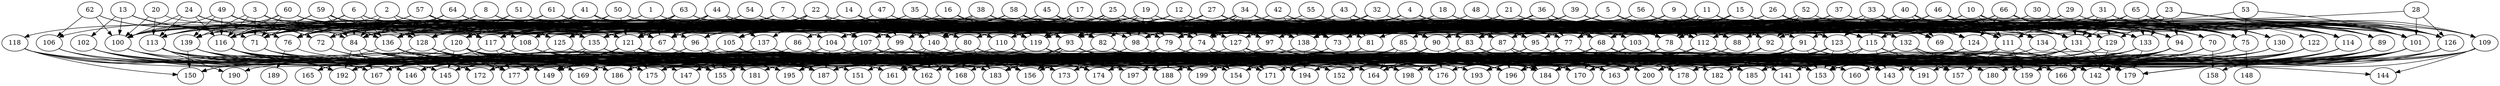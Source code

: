 // DAG automatically generated by daggen at Wed Apr 12 12:20:59 2017
// ./daggen --dot -n 200 --jump=1 --fat=0.8 --regularity=0.4 --density=0.2 
digraph G {
  1 [size="7801717409", alpha="0.19"]
  1 -> 67 [size ="679477248"]
  1 -> 93 [size ="679477248"]
  1 -> 100 [size ="679477248"]
  1 -> 117 [size ="679477248"]
  1 -> 123 [size ="679477248"]
  2 [size="134217728000", alpha="0.12"]
  2 -> 71 [size ="209715200"]
  2 -> 77 [size ="209715200"]
  2 -> 84 [size ="209715200"]
  2 -> 104 [size ="209715200"]
  2 -> 107 [size ="209715200"]
  2 -> 128 [size ="209715200"]
  3 [size="134217728000", alpha="0.15"]
  3 -> 71 [size ="209715200"]
  3 -> 84 [size ="209715200"]
  3 -> 97 [size ="209715200"]
  3 -> 99 [size ="209715200"]
  3 -> 116 [size ="209715200"]
  3 -> 139 [size ="209715200"]
  4 [size="368293445632", alpha="0.01"]
  4 -> 78 [size ="411041792"]
  4 -> 87 [size ="411041792"]
  4 -> 91 [size ="411041792"]
  4 -> 95 [size ="411041792"]
  4 -> 115 [size ="411041792"]
  4 -> 116 [size ="411041792"]
  4 -> 120 [size ="411041792"]
  4 -> 129 [size ="411041792"]
  4 -> 136 [size ="411041792"]
  4 -> 138 [size ="411041792"]
  5 [size="782757789696", alpha="0.19"]
  5 -> 78 [size ="679477248"]
  5 -> 87 [size ="679477248"]
  5 -> 90 [size ="679477248"]
  5 -> 96 [size ="679477248"]
  5 -> 111 [size ="679477248"]
  5 -> 112 [size ="679477248"]
  5 -> 119 [size ="679477248"]
  5 -> 124 [size ="679477248"]
  5 -> 138 [size ="679477248"]
  6 [size="30916821366", alpha="0.09"]
  6 -> 73 [size ="536870912"]
  6 -> 76 [size ="536870912"]
  6 -> 84 [size ="536870912"]
  6 -> 90 [size ="536870912"]
  6 -> 99 [size ="536870912"]
  6 -> 116 [size ="536870912"]
  6 -> 135 [size ="536870912"]
  6 -> 136 [size ="536870912"]
  7 [size="12639150472", alpha="0.05"]
  7 -> 67 [size ="536870912"]
  7 -> 74 [size ="536870912"]
  7 -> 75 [size ="536870912"]
  7 -> 80 [size ="536870912"]
  7 -> 84 [size ="536870912"]
  7 -> 117 [size ="536870912"]
  7 -> 125 [size ="536870912"]
  7 -> 128 [size ="536870912"]
  7 -> 134 [size ="536870912"]
  8 [size="368293445632", alpha="0.08"]
  8 -> 67 [size ="411041792"]
  8 -> 68 [size ="411041792"]
  8 -> 71 [size ="411041792"]
  8 -> 72 [size ="411041792"]
  8 -> 119 [size ="411041792"]
  8 -> 121 [size ="411041792"]
  8 -> 136 [size ="411041792"]
  9 [size="2489202073", alpha="0.13"]
  9 -> 70 [size ="75497472"]
  9 -> 74 [size ="75497472"]
  9 -> 77 [size ="75497472"]
  9 -> 79 [size ="75497472"]
  9 -> 88 [size ="75497472"]
  9 -> 93 [size ="75497472"]
  9 -> 96 [size ="75497472"]
  9 -> 111 [size ="75497472"]
  9 -> 112 [size ="75497472"]
  9 -> 114 [size ="75497472"]
  9 -> 117 [size ="75497472"]
  9 -> 124 [size ="75497472"]
  10 [size="936436765963", alpha="0.07"]
  10 -> 70 [size ="838860800"]
  10 -> 71 [size ="838860800"]
  10 -> 73 [size ="838860800"]
  10 -> 75 [size ="838860800"]
  10 -> 77 [size ="838860800"]
  10 -> 81 [size ="838860800"]
  10 -> 91 [size ="838860800"]
  10 -> 109 [size ="838860800"]
  10 -> 111 [size ="838860800"]
  10 -> 112 [size ="838860800"]
  10 -> 128 [size ="838860800"]
  10 -> 133 [size ="838860800"]
  10 -> 134 [size ="838860800"]
  11 [size="231928233984", alpha="0.03"]
  11 -> 68 [size ="301989888"]
  11 -> 73 [size ="301989888"]
  11 -> 74 [size ="301989888"]
  11 -> 78 [size ="301989888"]
  11 -> 79 [size ="301989888"]
  11 -> 80 [size ="301989888"]
  11 -> 81 [size ="301989888"]
  11 -> 92 [size ="301989888"]
  11 -> 93 [size ="301989888"]
  11 -> 111 [size ="301989888"]
  11 -> 126 [size ="301989888"]
  11 -> 132 [size ="301989888"]
  12 [size="549755813888", alpha="0.11"]
  12 -> 67 [size ="536870912"]
  12 -> 74 [size ="536870912"]
  12 -> 76 [size ="536870912"]
  12 -> 78 [size ="536870912"]
  12 -> 83 [size ="536870912"]
  12 -> 87 [size ="536870912"]
  12 -> 107 [size ="536870912"]
  12 -> 110 [size ="536870912"]
  12 -> 111 [size ="536870912"]
  12 -> 125 [size ="536870912"]
  12 -> 131 [size ="536870912"]
  13 [size="566720578892", alpha="0.09"]
  13 -> 76 [size ="536870912"]
  13 -> 100 [size ="536870912"]
  13 -> 102 [size ="536870912"]
  13 -> 117 [size ="536870912"]
  13 -> 125 [size ="536870912"]
  13 -> 128 [size ="536870912"]
  13 -> 136 [size ="536870912"]
  14 [size="231928233984", alpha="0.04"]
  14 -> 90 [size ="301989888"]
  14 -> 95 [size ="301989888"]
  14 -> 111 [size ="301989888"]
  14 -> 116 [size ="301989888"]
  14 -> 136 [size ="301989888"]
  14 -> 140 [size ="301989888"]
  15 [size="231928233984", alpha="0.01"]
  15 -> 75 [size ="301989888"]
  15 -> 78 [size ="301989888"]
  15 -> 84 [size ="301989888"]
  15 -> 87 [size ="301989888"]
  15 -> 94 [size ="301989888"]
  15 -> 127 [size ="301989888"]
  15 -> 128 [size ="301989888"]
  15 -> 131 [size ="301989888"]
  15 -> 132 [size ="301989888"]
  16 [size="2317235369", alpha="0.10"]
  16 -> 71 [size ="134217728"]
  16 -> 78 [size ="134217728"]
  16 -> 90 [size ="134217728"]
  16 -> 96 [size ="134217728"]
  16 -> 108 [size ="134217728"]
  16 -> 119 [size ="134217728"]
  16 -> 132 [size ="134217728"]
  17 [size="557906126582", alpha="0.11"]
  17 -> 104 [size ="411041792"]
  17 -> 108 [size ="411041792"]
  17 -> 119 [size ="411041792"]
  17 -> 126 [size ="411041792"]
  17 -> 131 [size ="411041792"]
  17 -> 136 [size ="411041792"]
  18 [size="134217728000", alpha="0.19"]
  18 -> 68 [size ="209715200"]
  18 -> 93 [size ="209715200"]
  18 -> 94 [size ="209715200"]
  18 -> 125 [size ="209715200"]
  18 -> 128 [size ="209715200"]
  18 -> 129 [size ="209715200"]
  19 [size="134217728000", alpha="0.03"]
  19 -> 69 [size ="209715200"]
  19 -> 71 [size ="209715200"]
  19 -> 79 [size ="209715200"]
  19 -> 82 [size ="209715200"]
  19 -> 88 [size ="209715200"]
  19 -> 90 [size ="209715200"]
  19 -> 98 [size ="209715200"]
  19 -> 99 [size ="209715200"]
  19 -> 100 [size ="209715200"]
  19 -> 128 [size ="209715200"]
  19 -> 131 [size ="209715200"]
  20 [size="12892863036", alpha="0.09"]
  20 -> 92 [size ="536870912"]
  20 -> 100 [size ="536870912"]
  20 -> 113 [size ="536870912"]
  21 [size="11976878042", alpha="0.07"]
  21 -> 75 [size ="679477248"]
  21 -> 78 [size ="679477248"]
  21 -> 93 [size ="679477248"]
  21 -> 94 [size ="679477248"]
  21 -> 98 [size ="679477248"]
  21 -> 109 [size ="679477248"]
  21 -> 121 [size ="679477248"]
  21 -> 135 [size ="679477248"]
  21 -> 138 [size ="679477248"]
  21 -> 139 [size ="679477248"]
  22 [size="286724338475", alpha="0.17"]
  22 -> 68 [size ="209715200"]
  22 -> 73 [size ="209715200"]
  22 -> 93 [size ="209715200"]
  22 -> 105 [size ="209715200"]
  22 -> 106 [size ="209715200"]
  22 -> 107 [size ="209715200"]
  22 -> 112 [size ="209715200"]
  22 -> 135 [size ="209715200"]
  22 -> 137 [size ="209715200"]
  23 [size="44472618080", alpha="0.06"]
  23 -> 78 [size ="33554432"]
  23 -> 94 [size ="33554432"]
  23 -> 101 [size ="33554432"]
  23 -> 104 [size ="33554432"]
  23 -> 107 [size ="33554432"]
  23 -> 109 [size ="33554432"]
  23 -> 114 [size ="33554432"]
  23 -> 115 [size ="33554432"]
  23 -> 117 [size ="33554432"]
  23 -> 126 [size ="33554432"]
  23 -> 129 [size ="33554432"]
  23 -> 133 [size ="33554432"]
  24 [size="966613103", alpha="0.14"]
  24 -> 72 [size ="33554432"]
  24 -> 74 [size ="33554432"]
  24 -> 93 [size ="33554432"]
  24 -> 100 [size ="33554432"]
  24 -> 113 [size ="33554432"]
  24 -> 116 [size ="33554432"]
  25 [size="28991029248", alpha="0.12"]
  25 -> 74 [size ="75497472"]
  25 -> 83 [size ="75497472"]
  25 -> 93 [size ="75497472"]
  25 -> 97 [size ="75497472"]
  25 -> 98 [size ="75497472"]
  25 -> 107 [size ="75497472"]
  25 -> 119 [size ="75497472"]
  25 -> 135 [size ="75497472"]
  25 -> 138 [size ="75497472"]
  26 [size="1971825062", alpha="0.14"]
  26 -> 81 [size ="134217728"]
  26 -> 95 [size ="134217728"]
  26 -> 97 [size ="134217728"]
  26 -> 110 [size ="134217728"]
  26 -> 111 [size ="134217728"]
  26 -> 114 [size ="134217728"]
  26 -> 115 [size ="134217728"]
  26 -> 119 [size ="134217728"]
  26 -> 123 [size ="134217728"]
  26 -> 126 [size ="134217728"]
  26 -> 138 [size ="134217728"]
  27 [size="8589934592", alpha="0.17"]
  27 -> 93 [size ="33554432"]
  27 -> 98 [size ="33554432"]
  27 -> 99 [size ="33554432"]
  27 -> 114 [size ="33554432"]
  27 -> 115 [size ="33554432"]
  27 -> 121 [size ="33554432"]
  27 -> 135 [size ="33554432"]
  27 -> 138 [size ="33554432"]
  28 [size="679414997274", alpha="0.15"]
  28 -> 90 [size ="679477248"]
  28 -> 101 [size ="679477248"]
  28 -> 126 [size ="679477248"]
  29 [size="261078399504", alpha="0.01"]
  29 -> 73 [size ="536870912"]
  29 -> 78 [size ="536870912"]
  29 -> 89 [size ="536870912"]
  29 -> 92 [size ="536870912"]
  29 -> 101 [size ="536870912"]
  29 -> 110 [size ="536870912"]
  29 -> 111 [size ="536870912"]
  29 -> 131 [size ="536870912"]
  30 [size="8589934592", alpha="0.01"]
  30 -> 75 [size ="33554432"]
  30 -> 77 [size ="33554432"]
  30 -> 83 [size ="33554432"]
  30 -> 89 [size ="33554432"]
  30 -> 101 [size ="33554432"]
  30 -> 105 [size ="33554432"]
  30 -> 113 [size ="33554432"]
  30 -> 114 [size ="33554432"]
  31 [size="16145666368", alpha="0.13"]
  31 -> 74 [size ="301989888"]
  31 -> 88 [size ="301989888"]
  31 -> 90 [size ="301989888"]
  31 -> 97 [size ="301989888"]
  31 -> 101 [size ="301989888"]
  31 -> 122 [size ="301989888"]
  31 -> 126 [size ="301989888"]
  31 -> 129 [size ="301989888"]
  31 -> 131 [size ="301989888"]
  32 [size="28991029248", alpha="0.07"]
  32 -> 74 [size ="75497472"]
  32 -> 76 [size ="75497472"]
  32 -> 77 [size ="75497472"]
  32 -> 79 [size ="75497472"]
  32 -> 95 [size ="75497472"]
  32 -> 112 [size ="75497472"]
  32 -> 138 [size ="75497472"]
  33 [size="30817246639", alpha="0.06"]
  33 -> 67 [size ="33554432"]
  33 -> 69 [size ="33554432"]
  33 -> 79 [size ="33554432"]
  33 -> 94 [size ="33554432"]
  33 -> 115 [size ="33554432"]
  33 -> 123 [size ="33554432"]
  34 [size="468758935476", alpha="0.16"]
  34 -> 67 [size ="536870912"]
  34 -> 73 [size ="536870912"]
  34 -> 74 [size ="536870912"]
  34 -> 75 [size ="536870912"]
  34 -> 78 [size ="536870912"]
  34 -> 79 [size ="536870912"]
  34 -> 87 [size ="536870912"]
  34 -> 92 [size ="536870912"]
  34 -> 99 [size ="536870912"]
  34 -> 103 [size ="536870912"]
  34 -> 116 [size ="536870912"]
  34 -> 127 [size ="536870912"]
  34 -> 136 [size ="536870912"]
  35 [size="41056665617", alpha="0.19"]
  35 -> 72 [size ="33554432"]
  35 -> 78 [size ="33554432"]
  35 -> 81 [size ="33554432"]
  35 -> 101 [size ="33554432"]
  35 -> 105 [size ="33554432"]
  35 -> 119 [size ="33554432"]
  35 -> 121 [size ="33554432"]
  35 -> 136 [size ="33554432"]
  35 -> 138 [size ="33554432"]
  35 -> 140 [size ="33554432"]
  36 [size="300764640344", alpha="0.02"]
  36 -> 67 [size ="209715200"]
  36 -> 68 [size ="209715200"]
  36 -> 73 [size ="209715200"]
  36 -> 74 [size ="209715200"]
  36 -> 75 [size ="209715200"]
  36 -> 77 [size ="209715200"]
  36 -> 80 [size ="209715200"]
  36 -> 83 [size ="209715200"]
  36 -> 96 [size ="209715200"]
  36 -> 97 [size ="209715200"]
  36 -> 101 [size ="209715200"]
  36 -> 121 [size ="209715200"]
  36 -> 132 [size ="209715200"]
  37 [size="1768043274", alpha="0.03"]
  37 -> 68 [size ="33554432"]
  37 -> 70 [size ="33554432"]
  37 -> 87 [size ="33554432"]
  37 -> 90 [size ="33554432"]
  37 -> 93 [size ="33554432"]
  37 -> 112 [size ="33554432"]
  37 -> 119 [size ="33554432"]
  37 -> 129 [size ="33554432"]
  37 -> 131 [size ="33554432"]
  38 [size="134217728000", alpha="0.19"]
  38 -> 71 [size ="209715200"]
  38 -> 79 [size ="209715200"]
  38 -> 82 [size ="209715200"]
  38 -> 86 [size ="209715200"]
  38 -> 88 [size ="209715200"]
  38 -> 96 [size ="209715200"]
  38 -> 120 [size ="209715200"]
  38 -> 121 [size ="209715200"]
  38 -> 129 [size ="209715200"]
  38 -> 133 [size ="209715200"]
  38 -> 140 [size ="209715200"]
  39 [size="675567823121", alpha="0.01"]
  39 -> 69 [size ="679477248"]
  39 -> 75 [size ="679477248"]
  39 -> 84 [size ="679477248"]
  39 -> 90 [size ="679477248"]
  39 -> 99 [size ="679477248"]
  39 -> 100 [size ="679477248"]
  39 -> 112 [size ="679477248"]
  39 -> 124 [size ="679477248"]
  39 -> 133 [size ="679477248"]
  39 -> 140 [size ="679477248"]
  40 [size="549755813888", alpha="0.15"]
  40 -> 68 [size ="536870912"]
  40 -> 69 [size ="536870912"]
  40 -> 72 [size ="536870912"]
  40 -> 75 [size ="536870912"]
  40 -> 81 [size ="536870912"]
  40 -> 112 [size ="536870912"]
  40 -> 124 [size ="536870912"]
  40 -> 128 [size ="536870912"]
  40 -> 133 [size ="536870912"]
  40 -> 134 [size ="536870912"]
  41 [size="368293445632", alpha="0.06"]
  41 -> 67 [size ="411041792"]
  41 -> 80 [size ="411041792"]
  41 -> 84 [size ="411041792"]
  41 -> 99 [size ="411041792"]
  41 -> 108 [size ="411041792"]
  41 -> 110 [size ="411041792"]
  41 -> 113 [size ="411041792"]
  41 -> 119 [size ="411041792"]
  41 -> 128 [size ="411041792"]
  41 -> 131 [size ="411041792"]
  42 [size="782757789696", alpha="0.18"]
  42 -> 73 [size ="679477248"]
  42 -> 80 [size ="679477248"]
  42 -> 99 [size ="679477248"]
  42 -> 101 [size ="679477248"]
  42 -> 103 [size ="679477248"]
  42 -> 135 [size ="679477248"]
  42 -> 138 [size ="679477248"]
  43 [size="1073741824000", alpha="0.06"]
  43 -> 67 [size ="838860800"]
  43 -> 72 [size ="838860800"]
  43 -> 74 [size ="838860800"]
  43 -> 80 [size ="838860800"]
  43 -> 81 [size ="838860800"]
  43 -> 90 [size ="838860800"]
  43 -> 115 [size ="838860800"]
  43 -> 133 [size ="838860800"]
  44 [size="15757004941", alpha="0.14"]
  44 -> 67 [size ="411041792"]
  44 -> 68 [size ="411041792"]
  44 -> 72 [size ="411041792"]
  44 -> 76 [size ="411041792"]
  44 -> 99 [size ="411041792"]
  44 -> 121 [size ="411041792"]
  44 -> 128 [size ="411041792"]
  44 -> 131 [size ="411041792"]
  44 -> 137 [size ="411041792"]
  44 -> 138 [size ="411041792"]
  45 [size="7936477458", alpha="0.15"]
  45 -> 69 [size ="209715200"]
  45 -> 74 [size ="209715200"]
  45 -> 76 [size ="209715200"]
  45 -> 82 [size ="209715200"]
  45 -> 115 [size ="209715200"]
  45 -> 117 [size ="209715200"]
  45 -> 124 [size ="209715200"]
  45 -> 128 [size ="209715200"]
  45 -> 140 [size ="209715200"]
  46 [size="368293445632", alpha="0.10"]
  46 -> 68 [size ="411041792"]
  46 -> 75 [size ="411041792"]
  46 -> 87 [size ="411041792"]
  46 -> 88 [size ="411041792"]
  46 -> 92 [size ="411041792"]
  46 -> 93 [size ="411041792"]
  46 -> 100 [size ="411041792"]
  46 -> 101 [size ="411041792"]
  46 -> 111 [size ="411041792"]
  46 -> 121 [size ="411041792"]
  46 -> 126 [size ="411041792"]
  46 -> 133 [size ="411041792"]
  46 -> 138 [size ="411041792"]
  47 [size="193675958541", alpha="0.04"]
  47 -> 70 [size ="301989888"]
  47 -> 77 [size ="301989888"]
  47 -> 78 [size ="301989888"]
  47 -> 93 [size ="301989888"]
  47 -> 99 [size ="301989888"]
  47 -> 116 [size ="301989888"]
  47 -> 120 [size ="301989888"]
  47 -> 125 [size ="301989888"]
  48 [size="8564969998", alpha="0.17"]
  48 -> 98 [size ="134217728"]
  48 -> 105 [size ="134217728"]
  48 -> 114 [size ="134217728"]
  48 -> 115 [size ="134217728"]
  48 -> 136 [size ="134217728"]
  49 [size="320841257193", alpha="0.04"]
  49 -> 72 [size ="209715200"]
  49 -> 98 [size ="209715200"]
  49 -> 100 [size ="209715200"]
  49 -> 115 [size ="209715200"]
  49 -> 116 [size ="209715200"]
  49 -> 139 [size ="209715200"]
  50 [size="8589934592", alpha="0.18"]
  50 -> 80 [size ="33554432"]
  50 -> 98 [size ="33554432"]
  50 -> 99 [size ="33554432"]
  50 -> 100 [size ="33554432"]
  50 -> 110 [size ="33554432"]
  50 -> 121 [size ="33554432"]
  50 -> 125 [size ="33554432"]
  51 [size="49945538525", alpha="0.10"]
  51 -> 69 [size ="838860800"]
  51 -> 120 [size ="838860800"]
  51 -> 128 [size ="838860800"]
  52 [size="11527409181", alpha="0.16"]
  52 -> 73 [size ="301989888"]
  52 -> 75 [size ="301989888"]
  52 -> 78 [size ="301989888"]
  52 -> 81 [size ="301989888"]
  52 -> 85 [size ="301989888"]
  52 -> 87 [size ="301989888"]
  52 -> 89 [size ="301989888"]
  52 -> 92 [size ="301989888"]
  52 -> 119 [size ="301989888"]
  53 [size="8589934592", alpha="0.14"]
  53 -> 68 [size ="33554432"]
  53 -> 75 [size ="33554432"]
  53 -> 101 [size ="33554432"]
  54 [size="507256236733", alpha="0.10"]
  54 -> 87 [size ="838860800"]
  54 -> 112 [size ="838860800"]
  54 -> 116 [size ="838860800"]
  54 -> 117 [size ="838860800"]
  54 -> 125 [size ="838860800"]
  54 -> 133 [size ="838860800"]
  54 -> 136 [size ="838860800"]
  55 [size="20412873071", alpha="0.17"]
  55 -> 87 [size ="411041792"]
  55 -> 98 [size ="411041792"]
  55 -> 119 [size ="411041792"]
  56 [size="23465485138", alpha="0.02"]
  56 -> 69 [size ="536870912"]
  56 -> 76 [size ="536870912"]
  56 -> 98 [size ="536870912"]
  56 -> 113 [size ="536870912"]
  56 -> 114 [size ="536870912"]
  56 -> 115 [size ="536870912"]
  56 -> 123 [size ="536870912"]
  57 [size="21364094112", alpha="0.12"]
  57 -> 76 [size ="411041792"]
  57 -> 99 [size ="411041792"]
  57 -> 113 [size ="411041792"]
  57 -> 117 [size ="411041792"]
  57 -> 119 [size ="411041792"]
  57 -> 127 [size ="411041792"]
  57 -> 135 [size ="411041792"]
  58 [size="665628503826", alpha="0.17"]
  58 -> 71 [size ="838860800"]
  58 -> 82 [size ="838860800"]
  58 -> 90 [size ="838860800"]
  58 -> 96 [size ="838860800"]
  58 -> 99 [size ="838860800"]
  58 -> 101 [size ="838860800"]
  58 -> 104 [size ="838860800"]
  58 -> 112 [size ="838860800"]
  58 -> 115 [size ="838860800"]
  58 -> 119 [size ="838860800"]
  58 -> 139 [size ="838860800"]
  59 [size="6151047740", alpha="0.15"]
  59 -> 71 [size ="134217728"]
  59 -> 77 [size ="134217728"]
  59 -> 84 [size ="134217728"]
  59 -> 116 [size ="134217728"]
  59 -> 123 [size ="134217728"]
  59 -> 125 [size ="134217728"]
  59 -> 135 [size ="134217728"]
  59 -> 136 [size ="134217728"]
  60 [size="2942175614", alpha="0.06"]
  60 -> 71 [size ="75497472"]
  60 -> 81 [size ="75497472"]
  60 -> 97 [size ="75497472"]
  60 -> 100 [size ="75497472"]
  60 -> 108 [size ="75497472"]
  60 -> 110 [size ="75497472"]
  60 -> 116 [size ="75497472"]
  60 -> 121 [size ="75497472"]
  61 [size="114540910233", alpha="0.11"]
  61 -> 71 [size ="301989888"]
  61 -> 79 [size ="301989888"]
  61 -> 96 [size ="301989888"]
  61 -> 107 [size ="301989888"]
  61 -> 118 [size ="301989888"]
  61 -> 120 [size ="301989888"]
  61 -> 134 [size ="301989888"]
  62 [size="82741219009", alpha="0.19"]
  62 -> 71 [size ="209715200"]
  62 -> 76 [size ="209715200"]
  62 -> 100 [size ="209715200"]
  62 -> 106 [size ="209715200"]
  63 [size="782757789696", alpha="0.13"]
  63 -> 84 [size ="679477248"]
  63 -> 87 [size ="679477248"]
  63 -> 89 [size ="679477248"]
  63 -> 93 [size ="679477248"]
  63 -> 113 [size ="679477248"]
  63 -> 116 [size ="679477248"]
  63 -> 121 [size ="679477248"]
  63 -> 128 [size ="679477248"]
  63 -> 131 [size ="679477248"]
  63 -> 135 [size ="679477248"]
  63 -> 140 [size ="679477248"]
  64 [size="180540591351", alpha="0.00"]
  64 -> 68 [size ="209715200"]
  64 -> 72 [size ="209715200"]
  64 -> 76 [size ="209715200"]
  64 -> 84 [size ="209715200"]
  64 -> 97 [size ="209715200"]
  64 -> 110 [size ="209715200"]
  64 -> 135 [size ="209715200"]
  64 -> 136 [size ="209715200"]
  65 [size="33198071280", alpha="0.05"]
  65 -> 81 [size ="134217728"]
  65 -> 84 [size ="134217728"]
  65 -> 89 [size ="134217728"]
  65 -> 95 [size ="134217728"]
  65 -> 101 [size ="134217728"]
  65 -> 112 [size ="134217728"]
  65 -> 126 [size ="134217728"]
  65 -> 130 [size ="134217728"]
  65 -> 131 [size ="134217728"]
  65 -> 133 [size ="134217728"]
  66 [size="3041010100", alpha="0.15"]
  66 -> 74 [size ="209715200"]
  66 -> 75 [size ="209715200"]
  66 -> 90 [size ="209715200"]
  66 -> 92 [size ="209715200"]
  66 -> 94 [size ="209715200"]
  66 -> 115 [size ="209715200"]
  66 -> 124 [size ="209715200"]
  66 -> 129 [size ="209715200"]
  66 -> 130 [size ="209715200"]
  66 -> 131 [size ="209715200"]
  66 -> 135 [size ="209715200"]
  67 [size="782757789696", alpha="0.00"]
  67 -> 149 [size ="679477248"]
  67 -> 162 [size ="679477248"]
  67 -> 199 [size ="679477248"]
  68 [size="9374346660", alpha="0.12"]
  68 -> 160 [size ="33554432"]
  68 -> 166 [size ="33554432"]
  68 -> 170 [size ="33554432"]
  68 -> 175 [size ="33554432"]
  68 -> 178 [size ="33554432"]
  68 -> 191 [size ="33554432"]
  68 -> 193 [size ="33554432"]
  68 -> 196 [size ="33554432"]
  68 -> 198 [size ="33554432"]
  69 [size="39293931392", alpha="0.12"]
  69 -> 179 [size ="75497472"]
  70 [size="3817254904", alpha="0.06"]
  70 -> 158 [size ="209715200"]
  70 -> 166 [size ="209715200"]
  70 -> 170 [size ="209715200"]
  70 -> 171 [size ="209715200"]
  70 -> 200 [size ="209715200"]
  71 [size="24060647981", alpha="0.07"]
  71 -> 172 [size ="838860800"]
  71 -> 175 [size ="838860800"]
  71 -> 181 [size ="838860800"]
  71 -> 195 [size ="838860800"]
  71 -> 196 [size ="838860800"]
  72 [size="782757789696", alpha="0.02"]
  72 -> 186 [size ="679477248"]
  72 -> 199 [size ="679477248"]
  73 [size="549755813888", alpha="0.02"]
  73 -> 145 [size ="536870912"]
  73 -> 149 [size ="536870912"]
  73 -> 173 [size ="536870912"]
  73 -> 177 [size ="536870912"]
  74 [size="25573391734", alpha="0.17"]
  74 -> 147 [size ="33554432"]
  74 -> 154 [size ="33554432"]
  74 -> 161 [size ="33554432"]
  74 -> 175 [size ="33554432"]
  74 -> 178 [size ="33554432"]
  74 -> 184 [size ="33554432"]
  74 -> 187 [size ="33554432"]
  74 -> 198 [size ="33554432"]
  75 [size="24266280353", alpha="0.20"]
  75 -> 148 [size ="838860800"]
  75 -> 178 [size ="838860800"]
  75 -> 196 [size ="838860800"]
  76 [size="5175775610", alpha="0.13"]
  76 -> 187 [size ="301989888"]
  76 -> 189 [size ="301989888"]
  77 [size="249302977006", alpha="0.16"]
  77 -> 152 [size ="209715200"]
  77 -> 153 [size ="209715200"]
  77 -> 166 [size ="209715200"]
  77 -> 185 [size ="209715200"]
  77 -> 193 [size ="209715200"]
  77 -> 198 [size ="209715200"]
  78 [size="1073741824000", alpha="0.17"]
  78 -> 142 [size ="838860800"]
  78 -> 171 [size ="838860800"]
  78 -> 176 [size ="838860800"]
  78 -> 179 [size ="838860800"]
  78 -> 188 [size ="838860800"]
  79 [size="717868477", alpha="0.01"]
  79 -> 149 [size ="75497472"]
  79 -> 150 [size ="75497472"]
  79 -> 152 [size ="75497472"]
  79 -> 159 [size ="75497472"]
  79 -> 162 [size ="75497472"]
  79 -> 170 [size ="75497472"]
  79 -> 184 [size ="75497472"]
  79 -> 186 [size ="75497472"]
  79 -> 187 [size ="75497472"]
  79 -> 188 [size ="75497472"]
  79 -> 195 [size ="75497472"]
  79 -> 196 [size ="75497472"]
  80 [size="529183757752", alpha="0.07"]
  80 -> 149 [size ="536870912"]
  80 -> 156 [size ="536870912"]
  80 -> 168 [size ="536870912"]
  80 -> 171 [size ="536870912"]
  80 -> 172 [size ="536870912"]
  80 -> 178 [size ="536870912"]
  80 -> 183 [size ="536870912"]
  80 -> 193 [size ="536870912"]
  81 [size="11284620986", alpha="0.11"]
  81 -> 162 [size ="301989888"]
  81 -> 167 [size ="301989888"]
  81 -> 174 [size ="301989888"]
  81 -> 177 [size ="301989888"]
  81 -> 186 [size ="301989888"]
  81 -> 188 [size ="301989888"]
  82 [size="8589934592", alpha="0.19"]
  82 -> 153 [size ="33554432"]
  82 -> 161 [size ="33554432"]
  82 -> 163 [size ="33554432"]
  82 -> 171 [size ="33554432"]
  82 -> 175 [size ="33554432"]
  82 -> 176 [size ="33554432"]
  82 -> 185 [size ="33554432"]
  82 -> 186 [size ="33554432"]
  83 [size="13385985722", alpha="0.04"]
  83 -> 146 [size ="536870912"]
  83 -> 152 [size ="536870912"]
  83 -> 163 [size ="536870912"]
  83 -> 168 [size ="536870912"]
  83 -> 170 [size ="536870912"]
  83 -> 171 [size ="536870912"]
  83 -> 182 [size ="536870912"]
  83 -> 184 [size ="536870912"]
  84 [size="294134968226", alpha="0.18"]
  84 -> 151 [size ="301989888"]
  84 -> 167 [size ="301989888"]
  84 -> 184 [size ="301989888"]
  84 -> 187 [size ="301989888"]
  84 -> 192 [size ="301989888"]
  84 -> 197 [size ="301989888"]
  85 [size="2009801424", alpha="0.03"]
  85 -> 149 [size ="134217728"]
  85 -> 164 [size ="134217728"]
  85 -> 167 [size ="134217728"]
  85 -> 171 [size ="134217728"]
  85 -> 196 [size ="134217728"]
  85 -> 197 [size ="134217728"]
  86 [size="1073741824000", alpha="0.03"]
  86 -> 152 [size ="838860800"]
  86 -> 167 [size ="838860800"]
  86 -> 171 [size ="838860800"]
  87 [size="343702945441", alpha="0.11"]
  87 -> 141 [size ="679477248"]
  87 -> 155 [size ="679477248"]
  87 -> 163 [size ="679477248"]
  87 -> 171 [size ="679477248"]
  87 -> 183 [size ="679477248"]
  87 -> 184 [size ="679477248"]
  87 -> 185 [size ="679477248"]
  87 -> 196 [size ="679477248"]
  87 -> 199 [size ="679477248"]
  87 -> 200 [size ="679477248"]
  88 [size="396113769792", alpha="0.05"]
  88 -> 154 [size ="536870912"]
  88 -> 161 [size ="536870912"]
  88 -> 184 [size ="536870912"]
  88 -> 196 [size ="536870912"]
  89 [size="782757789696", alpha="0.18"]
  89 -> 142 [size ="679477248"]
  89 -> 155 [size ="679477248"]
  89 -> 159 [size ="679477248"]
  89 -> 160 [size ="679477248"]
  89 -> 198 [size ="679477248"]
  89 -> 199 [size ="679477248"]
  90 [size="10993106506", alpha="0.10"]
  90 -> 152 [size ="536870912"]
  90 -> 164 [size ="536870912"]
  90 -> 175 [size ="536870912"]
  90 -> 176 [size ="536870912"]
  90 -> 184 [size ="536870912"]
  90 -> 197 [size ="536870912"]
  91 [size="405285297021", alpha="0.20"]
  91 -> 142 [size ="301989888"]
  91 -> 146 [size ="301989888"]
  91 -> 153 [size ="301989888"]
  91 -> 156 [size ="301989888"]
  91 -> 162 [size ="301989888"]
  91 -> 170 [size ="301989888"]
  91 -> 175 [size ="301989888"]
  91 -> 176 [size ="301989888"]
  91 -> 178 [size ="301989888"]
  91 -> 182 [size ="301989888"]
  91 -> 191 [size ="301989888"]
  92 [size="7961092116", alpha="0.12"]
  92 -> 143 [size ="209715200"]
  92 -> 156 [size ="209715200"]
  92 -> 178 [size ="209715200"]
  92 -> 186 [size ="209715200"]
  93 [size="16813620096", alpha="0.12"]
  93 -> 156 [size ="411041792"]
  93 -> 169 [size ="411041792"]
  93 -> 178 [size ="411041792"]
  93 -> 183 [size ="411041792"]
  93 -> 184 [size ="411041792"]
  93 -> 186 [size ="411041792"]
  93 -> 188 [size ="411041792"]
  93 -> 192 [size ="411041792"]
  93 -> 195 [size ="411041792"]
  93 -> 198 [size ="411041792"]
  93 -> 199 [size ="411041792"]
  93 -> 200 [size ="411041792"]
  94 [size="134217728000", alpha="0.05"]
  94 -> 153 [size ="209715200"]
  94 -> 155 [size ="209715200"]
  94 -> 156 [size ="209715200"]
  94 -> 159 [size ="209715200"]
  94 -> 164 [size ="209715200"]
  94 -> 166 [size ="209715200"]
  94 -> 170 [size ="209715200"]
  94 -> 184 [size ="209715200"]
  94 -> 197 [size ="209715200"]
  94 -> 198 [size ="209715200"]
  95 [size="45710960686", alpha="0.15"]
  95 -> 141 [size ="33554432"]
  95 -> 143 [size ="33554432"]
  95 -> 156 [size ="33554432"]
  95 -> 164 [size ="33554432"]
  95 -> 171 [size ="33554432"]
  95 -> 183 [size ="33554432"]
  95 -> 187 [size ="33554432"]
  95 -> 200 [size ="33554432"]
  96 [size="68719476736", alpha="0.04"]
  96 -> 149 [size ="134217728"]
  96 -> 155 [size ="134217728"]
  96 -> 177 [size ="134217728"]
  96 -> 192 [size ="134217728"]
  96 -> 197 [size ="134217728"]
  97 [size="8589934592", alpha="0.17"]
  97 -> 160 [size ="33554432"]
  97 -> 173 [size ="33554432"]
  97 -> 182 [size ="33554432"]
  97 -> 198 [size ="33554432"]
  98 [size="51481893516", alpha="0.10"]
  98 -> 152 [size ="838860800"]
  98 -> 162 [size ="838860800"]
  98 -> 163 [size ="838860800"]
  98 -> 171 [size ="838860800"]
  98 -> 175 [size ="838860800"]
  99 [size="34237059448", alpha="0.02"]
  99 -> 147 [size ="536870912"]
  99 -> 163 [size ="536870912"]
  99 -> 164 [size ="536870912"]
  99 -> 168 [size ="536870912"]
  99 -> 173 [size ="536870912"]
  99 -> 174 [size ="536870912"]
  99 -> 193 [size ="536870912"]
  99 -> 195 [size ="536870912"]
  99 -> 196 [size ="536870912"]
  99 -> 200 [size ="536870912"]
  100 [size="231928233984", alpha="0.04"]
  100 -> 149 [size ="301989888"]
  100 -> 171 [size ="301989888"]
  100 -> 187 [size ="301989888"]
  101 [size="31862183616", alpha="0.07"]
  101 -> 149 [size ="838860800"]
  101 -> 153 [size ="838860800"]
  101 -> 154 [size ="838860800"]
  101 -> 158 [size ="838860800"]
  101 -> 159 [size ="838860800"]
  101 -> 160 [size ="838860800"]
  101 -> 161 [size ="838860800"]
  101 -> 163 [size ="838860800"]
  101 -> 179 [size ="838860800"]
  101 -> 187 [size ="838860800"]
  101 -> 191 [size ="838860800"]
  102 [size="205413039946", alpha="0.07"]
  102 -> 145 [size ="209715200"]
  102 -> 146 [size ="209715200"]
  102 -> 149 [size ="209715200"]
  102 -> 155 [size ="209715200"]
  102 -> 159 [size ="209715200"]
  102 -> 161 [size ="209715200"]
  102 -> 167 [size ="209715200"]
  102 -> 175 [size ="209715200"]
  102 -> 177 [size ="209715200"]
  103 [size="231928233984", alpha="0.17"]
  103 -> 141 [size ="301989888"]
  103 -> 142 [size ="301989888"]
  103 -> 179 [size ="301989888"]
  103 -> 184 [size ="301989888"]
  103 -> 185 [size ="301989888"]
  103 -> 199 [size ="301989888"]
  104 [size="8589934592", alpha="0.03"]
  104 -> 163 [size ="33554432"]
  104 -> 172 [size ="33554432"]
  104 -> 175 [size ="33554432"]
  104 -> 187 [size ="33554432"]
  104 -> 199 [size ="33554432"]
  105 [size="12104513693", alpha="0.16"]
  105 -> 145 [size ="679477248"]
  105 -> 155 [size ="679477248"]
  105 -> 162 [size ="679477248"]
  105 -> 176 [size ="679477248"]
  105 -> 187 [size ="679477248"]
  105 -> 190 [size ="679477248"]
  105 -> 191 [size ="679477248"]
  106 [size="28991029248", alpha="0.18"]
  106 -> 155 [size ="75497472"]
  106 -> 167 [size ="75497472"]
  106 -> 186 [size ="75497472"]
  107 [size="165810142452", alpha="0.17"]
  107 -> 141 [size ="134217728"]
  107 -> 149 [size ="134217728"]
  107 -> 162 [size ="134217728"]
  107 -> 171 [size ="134217728"]
  107 -> 172 [size ="134217728"]
  107 -> 184 [size ="134217728"]
  108 [size="87884714948", alpha="0.02"]
  108 -> 153 [size ="75497472"]
  108 -> 156 [size ="75497472"]
  108 -> 161 [size ="75497472"]
  108 -> 162 [size ="75497472"]
  108 -> 166 [size ="75497472"]
  108 -> 167 [size ="75497472"]
  108 -> 192 [size ="75497472"]
  108 -> 199 [size ="75497472"]
  109 [size="68719476736", alpha="0.13"]
  109 -> 144 [size ="134217728"]
  109 -> 162 [size ="134217728"]
  109 -> 176 [size ="134217728"]
  109 -> 179 [size ="134217728"]
  109 -> 191 [size ="134217728"]
  110 [size="70463135645", alpha="0.19"]
  110 -> 163 [size ="209715200"]
  110 -> 164 [size ="209715200"]
  110 -> 184 [size ="209715200"]
  110 -> 192 [size ="209715200"]
  110 -> 196 [size ="209715200"]
  110 -> 199 [size ="209715200"]
  111 [size="3292665684", alpha="0.12"]
  111 -> 141 [size ="301989888"]
  111 -> 142 [size ="301989888"]
  111 -> 157 [size ="301989888"]
  111 -> 159 [size ="301989888"]
  111 -> 163 [size ="301989888"]
  111 -> 164 [size ="301989888"]
  111 -> 181 [size ="301989888"]
  111 -> 188 [size ="301989888"]
  111 -> 192 [size ="301989888"]
  111 -> 195 [size ="301989888"]
  112 [size="1892230643", alpha="0.18"]
  112 -> 144 [size ="33554432"]
  112 -> 145 [size ="33554432"]
  112 -> 153 [size ="33554432"]
  112 -> 163 [size ="33554432"]
  112 -> 164 [size ="33554432"]
  112 -> 174 [size ="33554432"]
  112 -> 188 [size ="33554432"]
  112 -> 196 [size ="33554432"]
  113 [size="1706982212", alpha="0.03"]
  113 -> 146 [size ="33554432"]
  113 -> 163 [size ="33554432"]
  113 -> 164 [size ="33554432"]
  113 -> 167 [size ="33554432"]
  113 -> 187 [size ="33554432"]
  113 -> 190 [size ="33554432"]
  113 -> 192 [size ="33554432"]
  113 -> 195 [size ="33554432"]
  114 [size="2066108540", alpha="0.08"]
  114 -> 141 [size ="33554432"]
  114 -> 142 [size ="33554432"]
  114 -> 163 [size ="33554432"]
  114 -> 180 [size ="33554432"]
  114 -> 184 [size ="33554432"]
  114 -> 198 [size ="33554432"]
  115 [size="165446903544", alpha="0.18"]
  115 -> 143 [size ="536870912"]
  115 -> 153 [size ="536870912"]
  115 -> 157 [size ="536870912"]
  115 -> 162 [size ="536870912"]
  115 -> 170 [size ="536870912"]
  115 -> 179 [size ="536870912"]
  115 -> 193 [size ="536870912"]
  115 -> 198 [size ="536870912"]
  115 -> 200 [size ="536870912"]
  116 [size="782757789696", alpha="0.02"]
  116 -> 145 [size ="679477248"]
  116 -> 146 [size ="679477248"]
  116 -> 153 [size ="679477248"]
  116 -> 155 [size ="679477248"]
  116 -> 156 [size ="679477248"]
  116 -> 176 [size ="679477248"]
  116 -> 180 [size ="679477248"]
  116 -> 192 [size ="679477248"]
  117 [size="59628656973", alpha="0.11"]
  117 -> 156 [size ="75497472"]
  117 -> 160 [size ="75497472"]
  117 -> 161 [size ="75497472"]
  117 -> 164 [size ="75497472"]
  117 -> 165 [size ="75497472"]
  117 -> 175 [size ="75497472"]
  117 -> 177 [size ="75497472"]
  117 -> 187 [size ="75497472"]
  117 -> 192 [size ="75497472"]
  117 -> 195 [size ="75497472"]
  117 -> 196 [size ="75497472"]
  117 -> 197 [size ="75497472"]
  118 [size="19696652445", alpha="0.01"]
  118 -> 150 [size ="411041792"]
  118 -> 167 [size ="411041792"]
  118 -> 175 [size ="411041792"]
  118 -> 183 [size ="411041792"]
  118 -> 192 [size ="411041792"]
  118 -> 200 [size ="411041792"]
  119 [size="549755813888", alpha="0.17"]
  119 -> 153 [size ="536870912"]
  119 -> 161 [size ="536870912"]
  119 -> 171 [size ="536870912"]
  119 -> 174 [size ="536870912"]
  119 -> 175 [size ="536870912"]
  119 -> 188 [size ="536870912"]
  120 [size="28991029248", alpha="0.03"]
  120 -> 145 [size ="75497472"]
  120 -> 149 [size ="75497472"]
  120 -> 169 [size ="75497472"]
  120 -> 170 [size ="75497472"]
  120 -> 175 [size ="75497472"]
  120 -> 177 [size ="75497472"]
  120 -> 186 [size ="75497472"]
  120 -> 188 [size ="75497472"]
  120 -> 192 [size ="75497472"]
  120 -> 194 [size ="75497472"]
  120 -> 198 [size ="75497472"]
  120 -> 199 [size ="75497472"]
  121 [size="28991029248", alpha="0.06"]
  121 -> 142 [size ="75497472"]
  121 -> 143 [size ="75497472"]
  121 -> 146 [size ="75497472"]
  121 -> 149 [size ="75497472"]
  121 -> 155 [size ="75497472"]
  121 -> 167 [size ="75497472"]
  121 -> 170 [size ="75497472"]
  121 -> 175 [size ="75497472"]
  121 -> 176 [size ="75497472"]
  121 -> 177 [size ="75497472"]
  121 -> 188 [size ="75497472"]
  121 -> 192 [size ="75497472"]
  121 -> 197 [size ="75497472"]
  121 -> 199 [size ="75497472"]
  122 [size="6186592192", alpha="0.02"]
  122 -> 153 [size ="209715200"]
  122 -> 166 [size ="209715200"]
  122 -> 176 [size ="209715200"]
  122 -> 187 [size ="209715200"]
  122 -> 197 [size ="209715200"]
  122 -> 199 [size ="209715200"]
  122 -> 200 [size ="209715200"]
  123 [size="18166737954", alpha="0.06"]
  123 -> 143 [size ="301989888"]
  123 -> 153 [size ="301989888"]
  123 -> 163 [size ="301989888"]
  123 -> 171 [size ="301989888"]
  123 -> 173 [size ="301989888"]
  123 -> 185 [size ="301989888"]
  123 -> 187 [size ="301989888"]
  123 -> 200 [size ="301989888"]
  124 [size="111232661730", alpha="0.07"]
  124 -> 153 [size ="75497472"]
  124 -> 173 [size ="75497472"]
  124 -> 182 [size ="75497472"]
  125 [size="116194799844", alpha="0.00"]
  125 -> 154 [size ="301989888"]
  125 -> 156 [size ="301989888"]
  125 -> 173 [size ="301989888"]
  125 -> 192 [size ="301989888"]
  125 -> 198 [size ="301989888"]
  126 [size="17578129310", alpha="0.12"]
  126 -> 161 [size ="679477248"]
  126 -> 166 [size ="679477248"]
  126 -> 200 [size ="679477248"]
  127 [size="21058617401", alpha="0.14"]
  127 -> 146 [size ="411041792"]
  127 -> 170 [size ="411041792"]
  127 -> 171 [size ="411041792"]
  127 -> 176 [size ="411041792"]
  127 -> 178 [size ="411041792"]
  127 -> 194 [size ="411041792"]
  128 [size="36109228440", alpha="0.08"]
  128 -> 147 [size ="75497472"]
  128 -> 149 [size ="75497472"]
  128 -> 165 [size ="75497472"]
  128 -> 174 [size ="75497472"]
  128 -> 177 [size ="75497472"]
  129 [size="7319034202", alpha="0.01"]
  129 -> 142 [size ="411041792"]
  129 -> 151 [size ="411041792"]
  129 -> 152 [size ="411041792"]
  129 -> 194 [size ="411041792"]
  130 [size="12248251391", alpha="0.00"]
  130 -> 163 [size ="411041792"]
  130 -> 195 [size ="411041792"]
  130 -> 199 [size ="411041792"]
  131 [size="2358089896", alpha="0.11"]
  131 -> 143 [size ="134217728"]
  131 -> 178 [size ="134217728"]
  131 -> 179 [size ="134217728"]
  131 -> 180 [size ="134217728"]
  131 -> 199 [size ="134217728"]
  132 [size="28991029248", alpha="0.12"]
  132 -> 155 [size ="75497472"]
  132 -> 157 [size ="75497472"]
  132 -> 163 [size ="75497472"]
  132 -> 166 [size ="75497472"]
  132 -> 180 [size ="75497472"]
  133 [size="32883162560", alpha="0.13"]
  133 -> 143 [size ="679477248"]
  133 -> 153 [size ="679477248"]
  133 -> 161 [size ="679477248"]
  133 -> 177 [size ="679477248"]
  133 -> 179 [size ="679477248"]
  133 -> 184 [size ="679477248"]
  133 -> 196 [size ="679477248"]
  134 [size="8589934592", alpha="0.12"]
  134 -> 179 [size ="33554432"]
  134 -> 185 [size ="33554432"]
  134 -> 196 [size ="33554432"]
  135 [size="14684834936", alpha="0.15"]
  135 -> 146 [size ="301989888"]
  135 -> 149 [size ="301989888"]
  135 -> 154 [size ="301989888"]
  135 -> 162 [size ="301989888"]
  135 -> 165 [size ="301989888"]
  135 -> 173 [size ="301989888"]
  135 -> 196 [size ="301989888"]
  135 -> 198 [size ="301989888"]
  135 -> 200 [size ="301989888"]
  136 [size="1073741824000", alpha="0.12"]
  136 -> 150 [size ="838860800"]
  136 -> 156 [size ="838860800"]
  136 -> 161 [size ="838860800"]
  136 -> 162 [size ="838860800"]
  136 -> 172 [size ="838860800"]
  136 -> 173 [size ="838860800"]
  136 -> 175 [size ="838860800"]
  137 [size="7426383469", alpha="0.18"]
  137 -> 152 [size ="134217728"]
  137 -> 168 [size ="134217728"]
  137 -> 169 [size ="134217728"]
  137 -> 172 [size ="134217728"]
  137 -> 188 [size ="134217728"]
  137 -> 191 [size ="134217728"]
  138 [size="174217058172", alpha="0.11"]
  138 -> 156 [size ="134217728"]
  138 -> 159 [size ="134217728"]
  138 -> 166 [size ="134217728"]
  138 -> 167 [size ="134217728"]
  138 -> 174 [size ="134217728"]
  138 -> 194 [size ="134217728"]
  139 [size="414849924772", alpha="0.03"]
  139 -> 146 [size ="838860800"]
  139 -> 150 [size ="838860800"]
  139 -> 161 [size ="838860800"]
  139 -> 162 [size ="838860800"]
  139 -> 186 [size ="838860800"]
  139 -> 198 [size ="838860800"]
  140 [size="782757789696", alpha="0.13"]
  140 -> 161 [size ="679477248"]
  140 -> 162 [size ="679477248"]
  140 -> 167 [size ="679477248"]
  140 -> 176 [size ="679477248"]
  140 -> 179 [size ="679477248"]
  140 -> 188 [size ="679477248"]
  141 [size="549755813888", alpha="0.14"]
  142 [size="70548282070", alpha="0.14"]
  143 [size="68719476736", alpha="0.05"]
  144 [size="707329448209", alpha="0.02"]
  145 [size="134217728000", alpha="0.13"]
  146 [size="304186980709", alpha="0.07"]
  147 [size="17691656469", alpha="0.19"]
  148 [size="3113960168", alpha="0.18"]
  149 [size="856685174904", alpha="0.17"]
  150 [size="18477844444", alpha="0.17"]
  151 [size="368293445632", alpha="0.07"]
  152 [size="231928233984", alpha="0.19"]
  153 [size="10789760963", alpha="0.16"]
  154 [size="134217728000", alpha="0.10"]
  155 [size="8589934592", alpha="0.06"]
  156 [size="296876478813", alpha="0.12"]
  157 [size="1859285646", alpha="0.12"]
  158 [size="180776598404", alpha="0.08"]
  159 [size="1204802109", alpha="0.11"]
  160 [size="6421232336", alpha="0.18"]
  161 [size="198972486544", alpha="0.03"]
  162 [size="1073741824000", alpha="0.20"]
  163 [size="102126757822", alpha="0.08"]
  164 [size="28991029248", alpha="0.05"]
  165 [size="184440722583", alpha="0.03"]
  166 [size="157743899802", alpha="0.11"]
  167 [size="549755813888", alpha="0.03"]
  168 [size="13094952108", alpha="0.05"]
  169 [size="549755813888", alpha="0.13"]
  170 [size="5226982506", alpha="0.04"]
  171 [size="104788339692", alpha="0.06"]
  172 [size="231928233984", alpha="0.16"]
  173 [size="28991029248", alpha="0.13"]
  174 [size="368293445632", alpha="0.07"]
  175 [size="782757789696", alpha="0.07"]
  176 [size="34642381688", alpha="0.14"]
  177 [size="329876979164", alpha="0.02"]
  178 [size="8589934592", alpha="0.03"]
  179 [size="48900263634", alpha="0.07"]
  180 [size="2987189236", alpha="0.13"]
  181 [size="81329062880", alpha="0.00"]
  182 [size="368293445632", alpha="0.09"]
  183 [size="782757789696", alpha="0.15"]
  184 [size="6550034927", alpha="0.17"]
  185 [size="11010436168", alpha="0.09"]
  186 [size="549755813888", alpha="0.13"]
  187 [size="28991029248", alpha="0.13"]
  188 [size="577598591", alpha="0.10"]
  189 [size="5568564723", alpha="0.19"]
  190 [size="1894620302", alpha="0.18"]
  191 [size="11757350868", alpha="0.03"]
  192 [size="6189016029", alpha="0.01"]
  193 [size="1362388706437", alpha="0.14"]
  194 [size="28991029248", alpha="0.06"]
  195 [size="48411878943", alpha="0.06"]
  196 [size="184438008880", alpha="0.16"]
  197 [size="469502423966", alpha="0.20"]
  198 [size="1515139830", alpha="0.18"]
  199 [size="11923392067", alpha="0.03"]
  200 [size="5617133498", alpha="0.12"]
}
